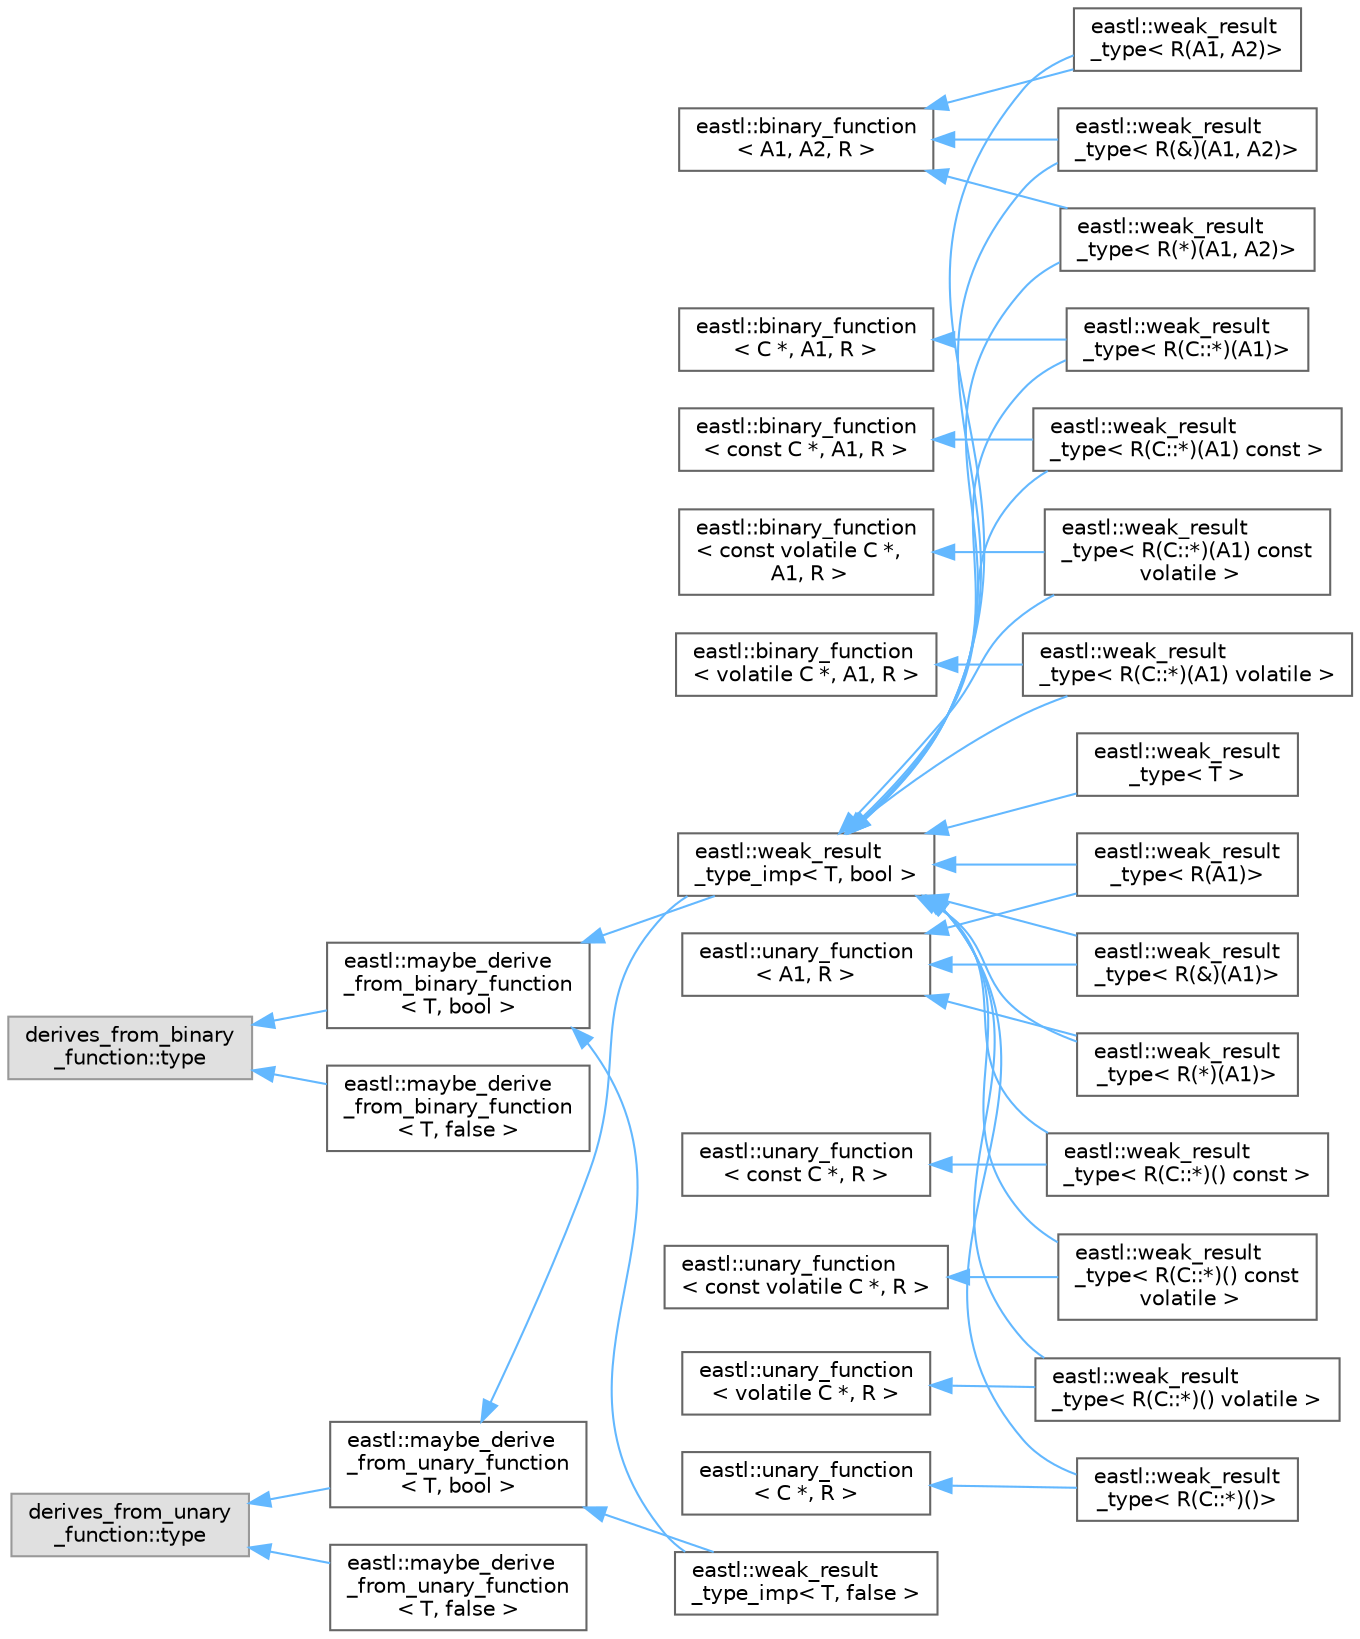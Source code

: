 digraph "类继承关系图"
{
 // LATEX_PDF_SIZE
  bgcolor="transparent";
  edge [fontname=Helvetica,fontsize=10,labelfontname=Helvetica,labelfontsize=10];
  node [fontname=Helvetica,fontsize=10,shape=box,height=0.2,width=0.4];
  rankdir="LR";
  Node0 [id="Node000000",label="eastl::binary_function\l\< A1, A2, R \>",height=0.2,width=0.4,color="grey40", fillcolor="white", style="filled",URL="$structeastl_1_1binary__function.html",tooltip=" "];
  Node0 -> Node1 [id="edge589_Node000000_Node000001",dir="back",color="steelblue1",style="solid",tooltip=" "];
  Node1 [id="Node000001",label="eastl::weak_result\l_type\< R(&)(A1, A2)\>",height=0.2,width=0.4,color="grey40", fillcolor="white", style="filled",URL="$structeastl_1_1weak__result__type_3_01_r_07_6_08_07_a1_00_01_a2_08_4.html",tooltip=" "];
  Node0 -> Node7 [id="edge590_Node000000_Node000007",dir="back",color="steelblue1",style="solid",tooltip=" "];
  Node7 [id="Node000007",label="eastl::weak_result\l_type\< R(*)(A1, A2)\>",height=0.2,width=0.4,color="grey40", fillcolor="white", style="filled",URL="$structeastl_1_1weak__result__type_3_01_r_07_5_08_07_a1_00_01_a2_08_4.html",tooltip=" "];
  Node0 -> Node8 [id="edge591_Node000000_Node000008",dir="back",color="steelblue1",style="solid",tooltip=" "];
  Node8 [id="Node000008",label="eastl::weak_result\l_type\< R(A1, A2)\>",height=0.2,width=0.4,color="grey40", fillcolor="white", style="filled",URL="$structeastl_1_1weak__result__type_3_01_r_07_a1_00_01_a2_08_4.html",tooltip=" "];
  Node24 [id="Node000024",label="eastl::binary_function\l\< C *, A1, R \>",height=0.2,width=0.4,color="grey40", fillcolor="white", style="filled",URL="$structeastl_1_1binary__function.html",tooltip=" "];
  Node24 -> Node23 [id="edge592_Node000024_Node000023",dir="back",color="steelblue1",style="solid",tooltip=" "];
  Node23 [id="Node000023",label="eastl::weak_result\l_type\< R(C::*)(A1)\>",height=0.2,width=0.4,color="grey40", fillcolor="white", style="filled",URL="$structeastl_1_1weak__result__type_3_01_r_07_c_1_1_5_08_07_a1_08_4.html",tooltip=" "];
  Node18 [id="Node000018",label="eastl::binary_function\l\< const C *, A1, R \>",height=0.2,width=0.4,color="grey40", fillcolor="white", style="filled",URL="$structeastl_1_1binary__function.html",tooltip=" "];
  Node18 -> Node17 [id="edge593_Node000018_Node000017",dir="back",color="steelblue1",style="solid",tooltip=" "];
  Node17 [id="Node000017",label="eastl::weak_result\l_type\< R(C::*)(A1) const \>",height=0.2,width=0.4,color="grey40", fillcolor="white", style="filled",URL="$structeastl_1_1weak__result__type_3_01_r_07_c_1_1_5_08_07_a1_08_01const_01_4.html",tooltip=" "];
  Node20 [id="Node000020",label="eastl::binary_function\l\< const volatile C *,\l A1, R \>",height=0.2,width=0.4,color="grey40", fillcolor="white", style="filled",URL="$structeastl_1_1binary__function.html",tooltip=" "];
  Node20 -> Node19 [id="edge594_Node000020_Node000019",dir="back",color="steelblue1",style="solid",tooltip=" "];
  Node19 [id="Node000019",label="eastl::weak_result\l_type\< R(C::*)(A1) const\l volatile \>",height=0.2,width=0.4,color="grey40", fillcolor="white", style="filled",URL="$structeastl_1_1weak__result__type_3_01_r_07_c_1_1_5_08_07_a1_08_01const_01volatile_01_4.html",tooltip=" "];
  Node22 [id="Node000022",label="eastl::binary_function\l\< volatile C *, A1, R \>",height=0.2,width=0.4,color="grey40", fillcolor="white", style="filled",URL="$structeastl_1_1binary__function.html",tooltip=" "];
  Node22 -> Node21 [id="edge595_Node000022_Node000021",dir="back",color="steelblue1",style="solid",tooltip=" "];
  Node21 [id="Node000021",label="eastl::weak_result\l_type\< R(C::*)(A1) volatile \>",height=0.2,width=0.4,color="grey40", fillcolor="white", style="filled",URL="$structeastl_1_1weak__result__type_3_01_r_07_c_1_1_5_08_07_a1_08_01volatile_01_4.html",tooltip=" "];
  Node31 [id="Node000031",label="derives_from_binary\l_function::type",height=0.2,width=0.4,color="grey60", fillcolor="#E0E0E0", style="filled",tooltip=" "];
  Node31 -> Node32 [id="edge596_Node000031_Node000032",dir="back",color="steelblue1",style="solid",tooltip=" "];
  Node32 [id="Node000032",label="eastl::maybe_derive\l_from_binary_function\l\< T, false \>",height=0.2,width=0.4,color="grey40", fillcolor="white", style="filled",URL="$structeastl_1_1maybe__derive__from__binary__function_3_01_t_00_01false_01_4.html",tooltip=" "];
  Node31 -> Node26 [id="edge597_Node000031_Node000026",dir="back",color="steelblue1",style="solid",tooltip=" "];
  Node26 [id="Node000026",label="eastl::maybe_derive\l_from_binary_function\l\< T, bool \>",height=0.2,width=0.4,color="grey40", fillcolor="white", style="filled",URL="$structeastl_1_1maybe__derive__from__binary__function.html",tooltip=" "];
  Node26 -> Node27 [id="edge598_Node000026_Node000027",dir="back",color="steelblue1",style="solid",tooltip=" "];
  Node27 [id="Node000027",label="eastl::weak_result\l_type_imp\< T, false \>",height=0.2,width=0.4,color="grey40", fillcolor="white", style="filled",URL="$structeastl_1_1weak__result__type__imp_3_01_t_00_01false_01_4.html",tooltip=" "];
  Node26 -> Node2 [id="edge599_Node000026_Node000002",dir="back",color="steelblue1",style="solid",tooltip=" "];
  Node2 [id="Node000002",label="eastl::weak_result\l_type_imp\< T, bool \>",height=0.2,width=0.4,color="grey40", fillcolor="white", style="filled",URL="$structeastl_1_1weak__result__type__imp.html",tooltip=" "];
  Node2 -> Node3 [id="edge600_Node000002_Node000003",dir="back",color="steelblue1",style="solid",tooltip=" "];
  Node3 [id="Node000003",label="eastl::weak_result\l_type\< R(&)(A1)\>",height=0.2,width=0.4,color="grey40", fillcolor="white", style="filled",URL="$structeastl_1_1weak__result__type_3_01_r_07_6_08_07_a1_08_4.html",tooltip=" "];
  Node2 -> Node1 [id="edge601_Node000002_Node000001",dir="back",color="steelblue1",style="solid",tooltip=" "];
  Node2 -> Node5 [id="edge602_Node000002_Node000005",dir="back",color="steelblue1",style="solid",tooltip=" "];
  Node5 [id="Node000005",label="eastl::weak_result\l_type\< R(*)(A1)\>",height=0.2,width=0.4,color="grey40", fillcolor="white", style="filled",URL="$structeastl_1_1weak__result__type_3_01_r_07_5_08_07_a1_08_4.html",tooltip=" "];
  Node2 -> Node7 [id="edge603_Node000002_Node000007",dir="back",color="steelblue1",style="solid",tooltip=" "];
  Node2 -> Node6 [id="edge604_Node000002_Node000006",dir="back",color="steelblue1",style="solid",tooltip=" "];
  Node6 [id="Node000006",label="eastl::weak_result\l_type\< R(A1)\>",height=0.2,width=0.4,color="grey40", fillcolor="white", style="filled",URL="$structeastl_1_1weak__result__type_3_01_r_07_a1_08_4.html",tooltip=" "];
  Node2 -> Node8 [id="edge605_Node000002_Node000008",dir="back",color="steelblue1",style="solid",tooltip=" "];
  Node2 -> Node9 [id="edge606_Node000002_Node000009",dir="back",color="steelblue1",style="solid",tooltip=" "];
  Node9 [id="Node000009",label="eastl::weak_result\l_type\< R(C::*)() const \>",height=0.2,width=0.4,color="grey40", fillcolor="white", style="filled",URL="$structeastl_1_1weak__result__type_3_01_r_07_c_1_1_5_08_07_08_01const_01_4.html",tooltip=" "];
  Node2 -> Node11 [id="edge607_Node000002_Node000011",dir="back",color="steelblue1",style="solid",tooltip=" "];
  Node11 [id="Node000011",label="eastl::weak_result\l_type\< R(C::*)() const\l volatile \>",height=0.2,width=0.4,color="grey40", fillcolor="white", style="filled",URL="$structeastl_1_1weak__result__type_3_01_r_07_c_1_1_5_08_07_08_01const_01volatile_01_4.html",tooltip=" "];
  Node2 -> Node13 [id="edge608_Node000002_Node000013",dir="back",color="steelblue1",style="solid",tooltip=" "];
  Node13 [id="Node000013",label="eastl::weak_result\l_type\< R(C::*)() volatile \>",height=0.2,width=0.4,color="grey40", fillcolor="white", style="filled",URL="$structeastl_1_1weak__result__type_3_01_r_07_c_1_1_5_08_07_08_01volatile_01_4.html",tooltip=" "];
  Node2 -> Node15 [id="edge609_Node000002_Node000015",dir="back",color="steelblue1",style="solid",tooltip=" "];
  Node15 [id="Node000015",label="eastl::weak_result\l_type\< R(C::*)()\>",height=0.2,width=0.4,color="grey40", fillcolor="white", style="filled",URL="$structeastl_1_1weak__result__type_3_01_r_07_c_1_1_5_08_07_08_4.html",tooltip=" "];
  Node2 -> Node17 [id="edge610_Node000002_Node000017",dir="back",color="steelblue1",style="solid",tooltip=" "];
  Node2 -> Node19 [id="edge611_Node000002_Node000019",dir="back",color="steelblue1",style="solid",tooltip=" "];
  Node2 -> Node21 [id="edge612_Node000002_Node000021",dir="back",color="steelblue1",style="solid",tooltip=" "];
  Node2 -> Node23 [id="edge613_Node000002_Node000023",dir="back",color="steelblue1",style="solid",tooltip=" "];
  Node2 -> Node25 [id="edge614_Node000002_Node000025",dir="back",color="steelblue1",style="solid",tooltip=" "];
  Node25 [id="Node000025",label="eastl::weak_result\l_type\< T \>",height=0.2,width=0.4,color="grey40", fillcolor="white", style="filled",URL="$structeastl_1_1weak__result__type.html",tooltip=" "];
  Node29 [id="Node000029",label="derives_from_unary\l_function::type",height=0.2,width=0.4,color="grey60", fillcolor="#E0E0E0", style="filled",tooltip=" "];
  Node29 -> Node30 [id="edge615_Node000029_Node000030",dir="back",color="steelblue1",style="solid",tooltip=" "];
  Node30 [id="Node000030",label="eastl::maybe_derive\l_from_unary_function\l\< T, false \>",height=0.2,width=0.4,color="grey40", fillcolor="white", style="filled",URL="$structeastl_1_1maybe__derive__from__unary__function_3_01_t_00_01false_01_4.html",tooltip=" "];
  Node29 -> Node28 [id="edge616_Node000029_Node000028",dir="back",color="steelblue1",style="solid",tooltip=" "];
  Node28 [id="Node000028",label="eastl::maybe_derive\l_from_unary_function\l\< T, bool \>",height=0.2,width=0.4,color="grey40", fillcolor="white", style="filled",URL="$structeastl_1_1maybe__derive__from__unary__function.html",tooltip=" "];
  Node28 -> Node27 [id="edge617_Node000028_Node000027",dir="back",color="steelblue1",style="solid",tooltip=" "];
  Node28 -> Node2 [id="edge618_Node000028_Node000002",dir="back",color="steelblue1",style="solid",tooltip=" "];
  Node4 [id="Node000004",label="eastl::unary_function\l\< A1, R \>",height=0.2,width=0.4,color="grey40", fillcolor="white", style="filled",URL="$structeastl_1_1unary__function.html",tooltip=" "];
  Node4 -> Node3 [id="edge619_Node000004_Node000003",dir="back",color="steelblue1",style="solid",tooltip=" "];
  Node4 -> Node5 [id="edge620_Node000004_Node000005",dir="back",color="steelblue1",style="solid",tooltip=" "];
  Node4 -> Node6 [id="edge621_Node000004_Node000006",dir="back",color="steelblue1",style="solid",tooltip=" "];
  Node16 [id="Node000016",label="eastl::unary_function\l\< C *, R \>",height=0.2,width=0.4,color="grey40", fillcolor="white", style="filled",URL="$structeastl_1_1unary__function.html",tooltip=" "];
  Node16 -> Node15 [id="edge622_Node000016_Node000015",dir="back",color="steelblue1",style="solid",tooltip=" "];
  Node10 [id="Node000010",label="eastl::unary_function\l\< const C *, R \>",height=0.2,width=0.4,color="grey40", fillcolor="white", style="filled",URL="$structeastl_1_1unary__function.html",tooltip=" "];
  Node10 -> Node9 [id="edge623_Node000010_Node000009",dir="back",color="steelblue1",style="solid",tooltip=" "];
  Node12 [id="Node000012",label="eastl::unary_function\l\< const volatile C *, R \>",height=0.2,width=0.4,color="grey40", fillcolor="white", style="filled",URL="$structeastl_1_1unary__function.html",tooltip=" "];
  Node12 -> Node11 [id="edge624_Node000012_Node000011",dir="back",color="steelblue1",style="solid",tooltip=" "];
  Node14 [id="Node000014",label="eastl::unary_function\l\< volatile C *, R \>",height=0.2,width=0.4,color="grey40", fillcolor="white", style="filled",URL="$structeastl_1_1unary__function.html",tooltip=" "];
  Node14 -> Node13 [id="edge625_Node000014_Node000013",dir="back",color="steelblue1",style="solid",tooltip=" "];
}
